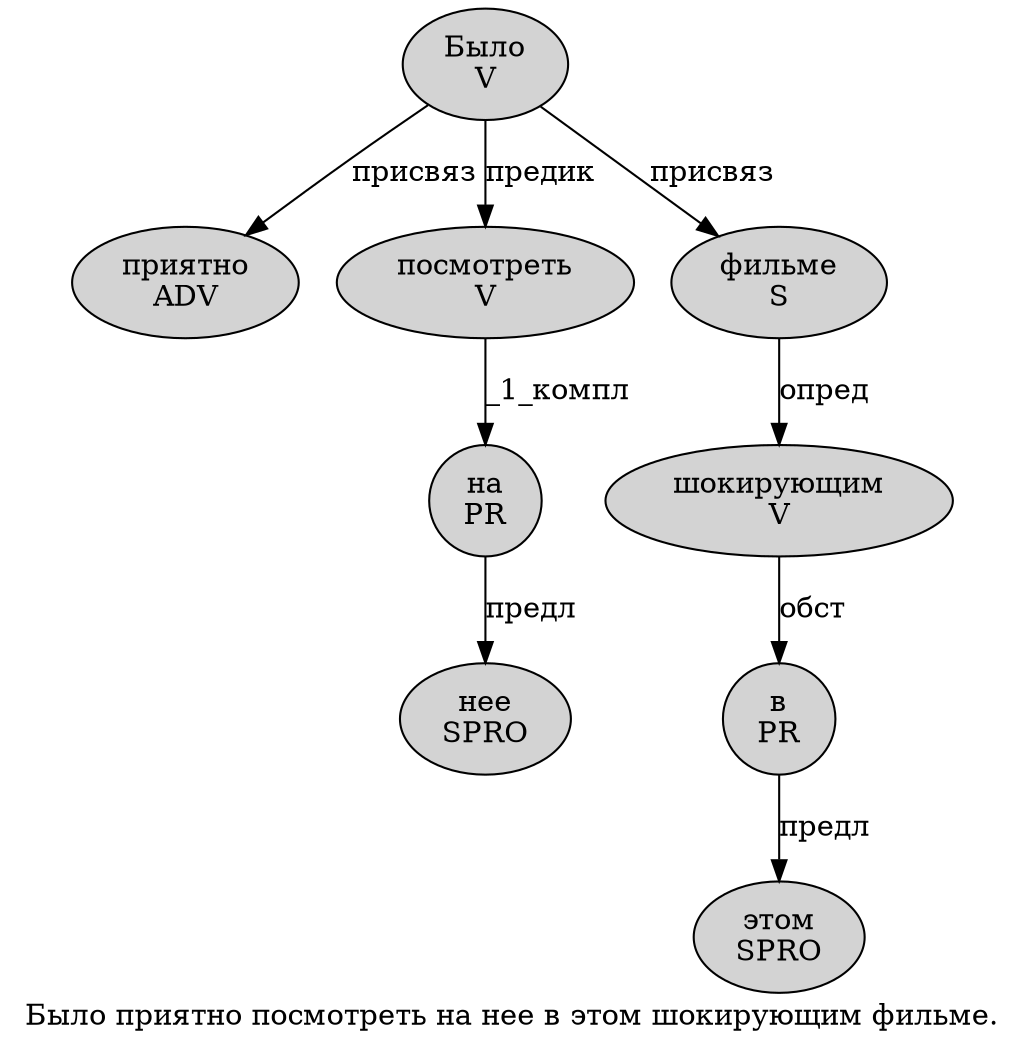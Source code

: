 digraph SENTENCE_742 {
	graph [label="Было приятно посмотреть на нее в этом шокирующим фильме."]
	node [style=filled]
		0 [label="Было
V" color="" fillcolor=lightgray penwidth=1 shape=ellipse]
		1 [label="приятно
ADV" color="" fillcolor=lightgray penwidth=1 shape=ellipse]
		2 [label="посмотреть
V" color="" fillcolor=lightgray penwidth=1 shape=ellipse]
		3 [label="на
PR" color="" fillcolor=lightgray penwidth=1 shape=ellipse]
		4 [label="нее
SPRO" color="" fillcolor=lightgray penwidth=1 shape=ellipse]
		5 [label="в
PR" color="" fillcolor=lightgray penwidth=1 shape=ellipse]
		6 [label="этом
SPRO" color="" fillcolor=lightgray penwidth=1 shape=ellipse]
		7 [label="шокирующим
V" color="" fillcolor=lightgray penwidth=1 shape=ellipse]
		8 [label="фильме
S" color="" fillcolor=lightgray penwidth=1 shape=ellipse]
			0 -> 1 [label="присвяз"]
			0 -> 2 [label="предик"]
			0 -> 8 [label="присвяз"]
			5 -> 6 [label="предл"]
			7 -> 5 [label="обст"]
			2 -> 3 [label="_1_компл"]
			8 -> 7 [label="опред"]
			3 -> 4 [label="предл"]
}